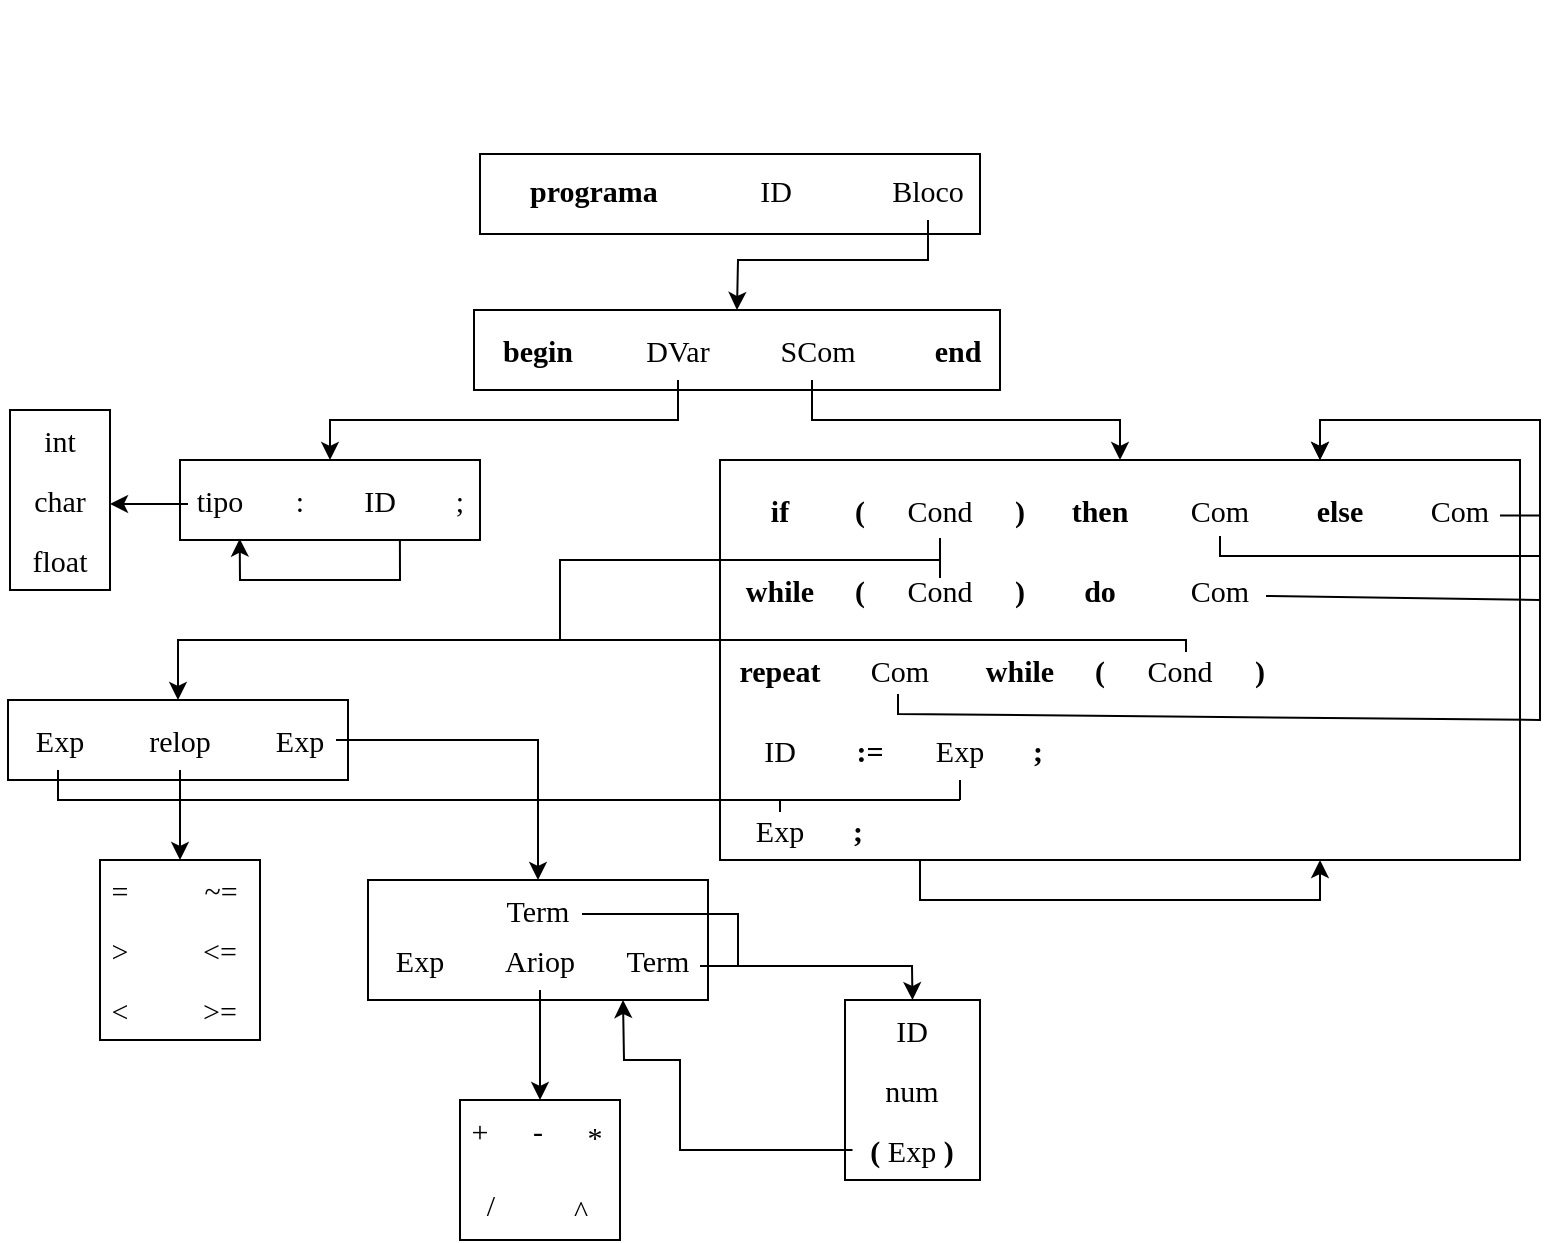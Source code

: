 <mxfile version="19.0.3" type="device"><diagram id="rtO0t-XG11meOY7P59yK" name="Page-1"><mxGraphModel dx="1422" dy="762" grid="1" gridSize="10" guides="1" tooltips="1" connect="1" arrows="1" fold="1" page="1" pageScale="1" pageWidth="827" pageHeight="1169" math="0" shadow="0"><root><mxCell id="0"/><mxCell id="1" parent="0"/><mxCell id="SepB4QOr0pEN_iSND3_s-120" value="" style="rounded=0;whiteSpace=wrap;html=1;fontFamily=Verdana;fontSize=15;" parent="1" vertex="1"><mxGeometry x="280" y="87" width="250" height="40" as="geometry"/></mxCell><mxCell id="SepB4QOr0pEN_iSND3_s-97" value="" style="rounded=0;whiteSpace=wrap;html=1;fontFamily=Verdana;fontSize=15;" parent="1" vertex="1"><mxGeometry x="270" y="560" width="80" height="70" as="geometry"/></mxCell><mxCell id="SepB4QOr0pEN_iSND3_s-91" value="" style="rounded=0;whiteSpace=wrap;html=1;fontFamily=Verdana;fontSize=15;" parent="1" vertex="1"><mxGeometry x="90" y="440" width="80" height="90" as="geometry"/></mxCell><mxCell id="SepB4QOr0pEN_iSND3_s-86" value="" style="rounded=0;whiteSpace=wrap;html=1;fontFamily=Verdana;fontSize=15;" parent="1" vertex="1"><mxGeometry x="44" y="360" width="170" height="40" as="geometry"/></mxCell><mxCell id="SepB4QOr0pEN_iSND3_s-72" value="" style="rounded=0;whiteSpace=wrap;html=1;fontFamily=Verdana;fontSize=15;" parent="1" vertex="1"><mxGeometry x="400" y="240" width="400" height="200" as="geometry"/></mxCell><mxCell id="SepB4QOr0pEN_iSND3_s-59" value="" style="rounded=0;whiteSpace=wrap;html=1;fontFamily=Verdana;fontSize=15;" parent="1" vertex="1"><mxGeometry x="45" y="215" width="50" height="90" as="geometry"/></mxCell><mxCell id="SepB4QOr0pEN_iSND3_s-53" value="" style="rounded=0;whiteSpace=wrap;html=1;fontFamily=Verdana;fontSize=15;" parent="1" vertex="1"><mxGeometry x="130" y="240" width="150" height="40" as="geometry"/></mxCell><mxCell id="SepB4QOr0pEN_iSND3_s-51" value="" style="rounded=0;whiteSpace=wrap;html=1;fontFamily=Verdana;fontSize=15;" parent="1" vertex="1"><mxGeometry x="277" y="165" width="263" height="40" as="geometry"/></mxCell><mxCell id="SepB4QOr0pEN_iSND3_s-1" value="&lt;font style=&quot;font-size: 15px;&quot;&gt;&lt;b style=&quot;font-size: 15px;&quot;&gt;programa&lt;/b&gt;&lt;/font&gt;" style="text;html=1;strokeColor=none;fillColor=none;align=center;verticalAlign=middle;whiteSpace=wrap;rounded=0;fontSize=15;fontFamily=Verdana;" parent="1" vertex="1"><mxGeometry x="294" y="90" width="86" height="30" as="geometry"/></mxCell><mxCell id="SepB4QOr0pEN_iSND3_s-2" value="ID" style="text;html=1;strokeColor=none;fillColor=none;align=center;verticalAlign=middle;whiteSpace=wrap;rounded=0;fontFamily=Verdana;fontSize=15;" parent="1" vertex="1"><mxGeometry x="397.5" y="90" width="60" height="30" as="geometry"/></mxCell><mxCell id="SepB4QOr0pEN_iSND3_s-3" value="Bloco" style="text;html=1;strokeColor=none;fillColor=none;align=center;verticalAlign=middle;whiteSpace=wrap;rounded=0;fontFamily=Verdana;fontSize=15;" parent="1" vertex="1"><mxGeometry x="474" y="90" width="60" height="30" as="geometry"/></mxCell><mxCell id="SepB4QOr0pEN_iSND3_s-4" value="&lt;b style=&quot;font-size: 15px;&quot;&gt;begin&lt;/b&gt;" style="text;html=1;strokeColor=none;fillColor=none;align=center;verticalAlign=middle;whiteSpace=wrap;rounded=0;fontFamily=Verdana;fontSize=15;" parent="1" vertex="1"><mxGeometry x="279" y="170" width="60" height="30" as="geometry"/></mxCell><mxCell id="SepB4QOr0pEN_iSND3_s-5" value="DVar" style="text;html=1;strokeColor=none;fillColor=none;align=center;verticalAlign=middle;whiteSpace=wrap;rounded=0;fontFamily=Verdana;fontSize=15;" parent="1" vertex="1"><mxGeometry x="349" y="170" width="60" height="30" as="geometry"/></mxCell><mxCell id="SepB4QOr0pEN_iSND3_s-6" value="SCom" style="text;html=1;strokeColor=none;fillColor=none;align=center;verticalAlign=middle;whiteSpace=wrap;rounded=0;fontFamily=Verdana;fontSize=15;" parent="1" vertex="1"><mxGeometry x="419" y="170" width="60" height="30" as="geometry"/></mxCell><mxCell id="SepB4QOr0pEN_iSND3_s-7" value="end" style="text;html=1;strokeColor=none;fillColor=none;align=center;verticalAlign=middle;whiteSpace=wrap;rounded=0;fontFamily=Verdana;fontSize=15;fontStyle=1" parent="1" vertex="1"><mxGeometry x="489" y="170" width="60" height="30" as="geometry"/></mxCell><mxCell id="SepB4QOr0pEN_iSND3_s-8" value="tipo" style="text;html=1;strokeColor=none;fillColor=none;align=center;verticalAlign=middle;whiteSpace=wrap;rounded=0;fontFamily=Verdana;fontSize=15;" parent="1" vertex="1"><mxGeometry x="120" y="245" width="60" height="30" as="geometry"/></mxCell><mxCell id="SepB4QOr0pEN_iSND3_s-9" value=":" style="text;html=1;strokeColor=none;fillColor=none;align=center;verticalAlign=middle;whiteSpace=wrap;rounded=0;fontFamily=Verdana;fontSize=15;" parent="1" vertex="1"><mxGeometry x="180" y="245" width="20" height="30" as="geometry"/></mxCell><mxCell id="SepB4QOr0pEN_iSND3_s-10" value="ID" style="text;html=1;strokeColor=none;fillColor=none;align=center;verticalAlign=middle;whiteSpace=wrap;rounded=0;fontFamily=Verdana;fontSize=15;" parent="1" vertex="1"><mxGeometry x="200" y="245" width="60" height="30" as="geometry"/></mxCell><mxCell id="SepB4QOr0pEN_iSND3_s-11" value=";" style="text;html=1;strokeColor=none;fillColor=none;align=center;verticalAlign=middle;whiteSpace=wrap;rounded=0;fontFamily=Verdana;fontSize=15;" parent="1" vertex="1"><mxGeometry x="260" y="245" width="20" height="30" as="geometry"/></mxCell><mxCell id="SepB4QOr0pEN_iSND3_s-12" value="&lt;b&gt;if&lt;/b&gt;" style="text;html=1;strokeColor=none;fillColor=none;align=center;verticalAlign=middle;whiteSpace=wrap;rounded=0;fontFamily=Verdana;fontSize=15;" parent="1" vertex="1"><mxGeometry x="400" y="250" width="60" height="30" as="geometry"/></mxCell><mxCell id="SepB4QOr0pEN_iSND3_s-13" value="&lt;b&gt;(&lt;/b&gt;" style="text;html=1;strokeColor=none;fillColor=none;align=center;verticalAlign=middle;whiteSpace=wrap;rounded=0;fontFamily=Verdana;fontSize=15;" parent="1" vertex="1"><mxGeometry x="460" y="250" width="20" height="30" as="geometry"/></mxCell><mxCell id="SepB4QOr0pEN_iSND3_s-14" value="Cond" style="text;html=1;strokeColor=none;fillColor=none;align=center;verticalAlign=middle;whiteSpace=wrap;rounded=0;fontFamily=Verdana;fontSize=15;" parent="1" vertex="1"><mxGeometry x="480" y="250" width="60" height="30" as="geometry"/></mxCell><mxCell id="SepB4QOr0pEN_iSND3_s-15" value="&lt;b&gt;)&lt;/b&gt;" style="text;html=1;strokeColor=none;fillColor=none;align=center;verticalAlign=middle;whiteSpace=wrap;rounded=0;fontFamily=Verdana;fontSize=15;" parent="1" vertex="1"><mxGeometry x="540" y="250" width="20" height="30" as="geometry"/></mxCell><mxCell id="SepB4QOr0pEN_iSND3_s-16" value="&lt;b&gt;then&lt;/b&gt;" style="text;html=1;strokeColor=none;fillColor=none;align=center;verticalAlign=middle;whiteSpace=wrap;rounded=0;fontFamily=Verdana;fontSize=15;" parent="1" vertex="1"><mxGeometry x="560" y="250" width="60" height="30" as="geometry"/></mxCell><mxCell id="SepB4QOr0pEN_iSND3_s-17" value="&lt;b&gt;else&lt;/b&gt;" style="text;html=1;strokeColor=none;fillColor=none;align=center;verticalAlign=middle;whiteSpace=wrap;rounded=0;fontFamily=Verdana;fontSize=15;" parent="1" vertex="1"><mxGeometry x="680" y="250" width="60" height="30" as="geometry"/></mxCell><mxCell id="SepB4QOr0pEN_iSND3_s-18" value="Com" style="text;html=1;strokeColor=none;fillColor=none;align=center;verticalAlign=middle;whiteSpace=wrap;rounded=0;fontFamily=Verdana;fontSize=15;" parent="1" vertex="1"><mxGeometry x="620" y="250" width="60" height="30" as="geometry"/></mxCell><mxCell id="SepB4QOr0pEN_iSND3_s-19" value="Com" style="text;html=1;strokeColor=none;fillColor=none;align=center;verticalAlign=middle;whiteSpace=wrap;rounded=0;fontFamily=Verdana;fontSize=15;" parent="1" vertex="1"><mxGeometry x="740" y="250" width="60" height="30" as="geometry"/></mxCell><mxCell id="SepB4QOr0pEN_iSND3_s-20" value="&lt;b&gt;while&lt;/b&gt;" style="text;html=1;strokeColor=none;fillColor=none;align=center;verticalAlign=middle;whiteSpace=wrap;rounded=0;fontFamily=Verdana;fontSize=15;" parent="1" vertex="1"><mxGeometry x="400" y="290" width="60" height="30" as="geometry"/></mxCell><mxCell id="SepB4QOr0pEN_iSND3_s-24" value="&lt;b&gt;do&lt;/b&gt;" style="text;html=1;strokeColor=none;fillColor=none;align=center;verticalAlign=middle;whiteSpace=wrap;rounded=0;fontFamily=Verdana;fontSize=15;" parent="1" vertex="1"><mxGeometry x="560" y="290" width="60" height="30" as="geometry"/></mxCell><mxCell id="SepB4QOr0pEN_iSND3_s-25" value="Com" style="text;html=1;strokeColor=none;fillColor=none;align=center;verticalAlign=middle;whiteSpace=wrap;rounded=0;fontFamily=Verdana;fontSize=15;" parent="1" vertex="1"><mxGeometry x="620" y="290" width="60" height="30" as="geometry"/></mxCell><mxCell id="SepB4QOr0pEN_iSND3_s-26" value="&lt;b&gt;while&lt;/b&gt;" style="text;html=1;strokeColor=none;fillColor=none;align=center;verticalAlign=middle;whiteSpace=wrap;rounded=0;fontFamily=Verdana;fontSize=15;" parent="1" vertex="1"><mxGeometry x="520" y="330" width="60" height="30" as="geometry"/></mxCell><mxCell id="SepB4QOr0pEN_iSND3_s-30" value="&lt;b&gt;repeat&lt;/b&gt;" style="text;html=1;strokeColor=none;fillColor=none;align=center;verticalAlign=middle;whiteSpace=wrap;rounded=0;fontFamily=Verdana;fontSize=15;" parent="1" vertex="1"><mxGeometry x="400" y="330" width="60" height="30" as="geometry"/></mxCell><mxCell id="SepB4QOr0pEN_iSND3_s-31" value="Com" style="text;html=1;strokeColor=none;fillColor=none;align=center;verticalAlign=middle;whiteSpace=wrap;rounded=0;fontFamily=Verdana;fontSize=15;" parent="1" vertex="1"><mxGeometry x="460" y="330" width="60" height="30" as="geometry"/></mxCell><mxCell id="SepB4QOr0pEN_iSND3_s-32" value="ID" style="text;html=1;strokeColor=none;fillColor=none;align=center;verticalAlign=middle;whiteSpace=wrap;rounded=0;fontFamily=Verdana;fontSize=15;" parent="1" vertex="1"><mxGeometry x="400" y="370" width="60" height="30" as="geometry"/></mxCell><mxCell id="SepB4QOr0pEN_iSND3_s-33" value="&lt;b&gt;:=&lt;/b&gt;" style="text;html=1;strokeColor=none;fillColor=none;align=center;verticalAlign=middle;whiteSpace=wrap;rounded=0;fontFamily=Verdana;fontSize=15;" parent="1" vertex="1"><mxGeometry x="460" y="370" width="30" height="30" as="geometry"/></mxCell><mxCell id="SepB4QOr0pEN_iSND3_s-34" value="Exp" style="text;html=1;strokeColor=none;fillColor=none;align=center;verticalAlign=middle;whiteSpace=wrap;rounded=0;fontFamily=Verdana;fontSize=15;" parent="1" vertex="1"><mxGeometry x="490" y="370" width="60" height="30" as="geometry"/></mxCell><mxCell id="SepB4QOr0pEN_iSND3_s-35" value="&lt;b&gt;;&lt;/b&gt;" style="text;html=1;strokeColor=none;fillColor=none;align=center;verticalAlign=middle;whiteSpace=wrap;rounded=0;fontFamily=Verdana;fontSize=15;" parent="1" vertex="1"><mxGeometry x="549" y="370" width="20" height="30" as="geometry"/></mxCell><mxCell id="SepB4QOr0pEN_iSND3_s-37" value="=" style="text;html=1;strokeColor=none;fillColor=none;align=center;verticalAlign=middle;whiteSpace=wrap;rounded=0;fontFamily=Verdana;fontSize=15;" parent="1" vertex="1"><mxGeometry x="90" y="440" width="20" height="30" as="geometry"/></mxCell><mxCell id="SepB4QOr0pEN_iSND3_s-38" value="~=" style="text;html=1;strokeColor=none;fillColor=none;align=center;verticalAlign=middle;whiteSpace=wrap;rounded=0;fontFamily=Verdana;fontSize=15;" parent="1" vertex="1"><mxGeometry x="135" y="440" width="31" height="30" as="geometry"/></mxCell><mxCell id="SepB4QOr0pEN_iSND3_s-39" value="&amp;lt;" style="text;html=1;strokeColor=none;fillColor=none;align=center;verticalAlign=middle;whiteSpace=wrap;rounded=0;fontFamily=Verdana;fontSize=15;" parent="1" vertex="1"><mxGeometry x="90" y="500" width="20" height="30" as="geometry"/></mxCell><mxCell id="SepB4QOr0pEN_iSND3_s-40" value="&amp;gt;" style="text;html=1;strokeColor=none;fillColor=none;align=center;verticalAlign=middle;whiteSpace=wrap;rounded=0;fontFamily=Verdana;fontSize=15;" parent="1" vertex="1"><mxGeometry x="90" y="470" width="20" height="30" as="geometry"/></mxCell><mxCell id="SepB4QOr0pEN_iSND3_s-41" value="&amp;lt;=" style="text;html=1;strokeColor=none;fillColor=none;align=center;verticalAlign=middle;whiteSpace=wrap;rounded=0;fontFamily=Verdana;fontSize=15;" parent="1" vertex="1"><mxGeometry x="135" y="470" width="30" height="30" as="geometry"/></mxCell><mxCell id="SepB4QOr0pEN_iSND3_s-42" value="&amp;gt;=" style="text;html=1;strokeColor=none;fillColor=none;align=center;verticalAlign=middle;whiteSpace=wrap;rounded=0;fontFamily=Verdana;fontSize=15;" parent="1" vertex="1"><mxGeometry x="135" y="500" width="30" height="30" as="geometry"/></mxCell><mxCell id="SepB4QOr0pEN_iSND3_s-44" value="+" style="text;html=1;strokeColor=none;fillColor=none;align=center;verticalAlign=middle;whiteSpace=wrap;rounded=0;fontFamily=Verdana;fontSize=15;" parent="1" vertex="1"><mxGeometry x="270" y="560" width="20" height="30" as="geometry"/></mxCell><mxCell id="SepB4QOr0pEN_iSND3_s-45" value="-" style="text;html=1;strokeColor=none;fillColor=none;align=center;verticalAlign=middle;whiteSpace=wrap;rounded=0;fontFamily=Verdana;fontSize=15;" parent="1" vertex="1"><mxGeometry x="300" y="560" width="17.5" height="30" as="geometry"/></mxCell><mxCell id="SepB4QOr0pEN_iSND3_s-46" value="*" style="text;html=1;strokeColor=none;fillColor=none;align=center;verticalAlign=middle;whiteSpace=wrap;rounded=0;fontFamily=Verdana;fontSize=15;" parent="1" vertex="1"><mxGeometry x="329.5" y="563" width="15" height="30" as="geometry"/></mxCell><mxCell id="SepB4QOr0pEN_iSND3_s-47" value="/" style="text;html=1;strokeColor=none;fillColor=none;align=center;verticalAlign=middle;whiteSpace=wrap;rounded=0;fontFamily=Verdana;fontSize=15;" parent="1" vertex="1"><mxGeometry x="269.5" y="597" width="30.5" height="30" as="geometry"/></mxCell><mxCell id="SepB4QOr0pEN_iSND3_s-48" value="^" style="text;html=1;strokeColor=none;fillColor=none;align=center;verticalAlign=middle;whiteSpace=wrap;rounded=0;fontFamily=Verdana;fontSize=15;" parent="1" vertex="1"><mxGeometry x="317.5" y="600" width="25" height="30" as="geometry"/></mxCell><mxCell id="SepB4QOr0pEN_iSND3_s-50" value="" style="endArrow=classic;html=1;rounded=0;fontFamily=Verdana;fontSize=15;exitX=0.5;exitY=1;exitDx=0;exitDy=0;entryX=0.5;entryY=0;entryDx=0;entryDy=0;" parent="1" source="SepB4QOr0pEN_iSND3_s-3" target="SepB4QOr0pEN_iSND3_s-51" edge="1"><mxGeometry width="50" height="50" relative="1" as="geometry"><mxPoint x="450" y="190" as="sourcePoint"/><mxPoint x="430" y="150" as="targetPoint"/><Array as="points"><mxPoint x="504" y="140"/><mxPoint x="409" y="140"/></Array></mxGeometry></mxCell><mxCell id="SepB4QOr0pEN_iSND3_s-54" value="" style="endArrow=classic;html=1;rounded=0;fontFamily=Verdana;fontSize=15;exitX=0.5;exitY=1;exitDx=0;exitDy=0;entryX=0.5;entryY=0;entryDx=0;entryDy=0;" parent="1" source="SepB4QOr0pEN_iSND3_s-5" target="SepB4QOr0pEN_iSND3_s-53" edge="1"><mxGeometry width="50" height="50" relative="1" as="geometry"><mxPoint x="330" y="300" as="sourcePoint"/><mxPoint x="380" y="250" as="targetPoint"/><Array as="points"><mxPoint x="379" y="220"/><mxPoint x="205" y="220"/></Array></mxGeometry></mxCell><mxCell id="SepB4QOr0pEN_iSND3_s-55" value="" style="endArrow=classic;html=1;rounded=0;fontFamily=Verdana;fontSize=15;exitX=0.733;exitY=0.993;exitDx=0;exitDy=0;entryX=0.199;entryY=0.984;entryDx=0;entryDy=0;exitPerimeter=0;entryPerimeter=0;" parent="1" source="SepB4QOr0pEN_iSND3_s-53" target="SepB4QOr0pEN_iSND3_s-53" edge="1"><mxGeometry width="50" height="50" relative="1" as="geometry"><mxPoint x="330" y="300" as="sourcePoint"/><mxPoint x="380" y="250" as="targetPoint"/><Array as="points"><mxPoint x="240" y="300"/><mxPoint x="160" y="300"/></Array></mxGeometry></mxCell><mxCell id="SepB4QOr0pEN_iSND3_s-56" value="int" style="text;html=1;strokeColor=none;fillColor=none;align=center;verticalAlign=middle;whiteSpace=wrap;rounded=0;fontFamily=Verdana;fontSize=15;" parent="1" vertex="1"><mxGeometry x="40" y="215" width="60" height="30" as="geometry"/></mxCell><mxCell id="SepB4QOr0pEN_iSND3_s-57" value="char" style="text;html=1;strokeColor=none;fillColor=none;align=center;verticalAlign=middle;whiteSpace=wrap;rounded=0;fontFamily=Verdana;fontSize=15;" parent="1" vertex="1"><mxGeometry x="40" y="245" width="60" height="30" as="geometry"/></mxCell><mxCell id="SepB4QOr0pEN_iSND3_s-58" value="float" style="text;html=1;strokeColor=none;fillColor=none;align=center;verticalAlign=middle;whiteSpace=wrap;rounded=0;fontFamily=Verdana;fontSize=15;" parent="1" vertex="1"><mxGeometry x="40" y="275" width="60" height="30" as="geometry"/></mxCell><mxCell id="SepB4QOr0pEN_iSND3_s-60" value="" style="endArrow=classic;html=1;rounded=0;fontFamily=Verdana;fontSize=15;entryX=1;entryY=0.5;entryDx=0;entryDy=0;" parent="1" edge="1"><mxGeometry width="50" height="50" relative="1" as="geometry"><mxPoint x="134" y="262" as="sourcePoint"/><mxPoint x="95" y="262" as="targetPoint"/></mxGeometry></mxCell><mxCell id="SepB4QOr0pEN_iSND3_s-65" value="Exp" style="text;html=1;strokeColor=none;fillColor=none;align=center;verticalAlign=middle;whiteSpace=wrap;rounded=0;fontFamily=Verdana;fontSize=15;" parent="1" vertex="1"><mxGeometry x="400" y="410" width="60" height="30" as="geometry"/></mxCell><mxCell id="SepB4QOr0pEN_iSND3_s-66" value="&lt;b&gt;(&lt;/b&gt;" style="text;html=1;strokeColor=none;fillColor=none;align=center;verticalAlign=middle;whiteSpace=wrap;rounded=0;fontFamily=Verdana;fontSize=15;" parent="1" vertex="1"><mxGeometry x="460" y="290" width="20" height="30" as="geometry"/></mxCell><mxCell id="SepB4QOr0pEN_iSND3_s-67" value="Cond" style="text;html=1;strokeColor=none;fillColor=none;align=center;verticalAlign=middle;whiteSpace=wrap;rounded=0;fontFamily=Verdana;fontSize=15;" parent="1" vertex="1"><mxGeometry x="480" y="290" width="60" height="30" as="geometry"/></mxCell><mxCell id="SepB4QOr0pEN_iSND3_s-68" value="&lt;b&gt;)&lt;/b&gt;" style="text;html=1;strokeColor=none;fillColor=none;align=center;verticalAlign=middle;whiteSpace=wrap;rounded=0;fontFamily=Verdana;fontSize=15;" parent="1" vertex="1"><mxGeometry x="540" y="290" width="20" height="30" as="geometry"/></mxCell><mxCell id="SepB4QOr0pEN_iSND3_s-69" value="&lt;b&gt;(&lt;/b&gt;" style="text;html=1;strokeColor=none;fillColor=none;align=center;verticalAlign=middle;whiteSpace=wrap;rounded=0;fontFamily=Verdana;fontSize=15;" parent="1" vertex="1"><mxGeometry x="580" y="330" width="20" height="30" as="geometry"/></mxCell><mxCell id="SepB4QOr0pEN_iSND3_s-70" value="Cond" style="text;html=1;strokeColor=none;fillColor=none;align=center;verticalAlign=middle;whiteSpace=wrap;rounded=0;fontFamily=Verdana;fontSize=15;" parent="1" vertex="1"><mxGeometry x="600" y="330" width="60" height="30" as="geometry"/></mxCell><mxCell id="SepB4QOr0pEN_iSND3_s-71" value="&lt;b&gt;)&lt;/b&gt;" style="text;html=1;strokeColor=none;fillColor=none;align=center;verticalAlign=middle;whiteSpace=wrap;rounded=0;fontFamily=Verdana;fontSize=15;" parent="1" vertex="1"><mxGeometry x="660" y="330" width="20" height="30" as="geometry"/></mxCell><mxCell id="SepB4QOr0pEN_iSND3_s-73" value="" style="endArrow=classic;html=1;rounded=0;fontFamily=Verdana;fontSize=15;exitX=0.5;exitY=1;exitDx=0;exitDy=0;entryX=0.5;entryY=0;entryDx=0;entryDy=0;" parent="1" target="SepB4QOr0pEN_iSND3_s-72" edge="1"><mxGeometry width="50" height="50" relative="1" as="geometry"><mxPoint x="446" y="200" as="sourcePoint"/><mxPoint x="620" y="240" as="targetPoint"/><Array as="points"><mxPoint x="446" y="220"/><mxPoint x="600" y="220"/></Array></mxGeometry></mxCell><mxCell id="SepB4QOr0pEN_iSND3_s-74" value="" style="endArrow=classic;html=1;rounded=0;fontFamily=Verdana;fontSize=15;jumpSize=0;entryX=0.75;entryY=0;entryDx=0;entryDy=0;" parent="1" target="SepB4QOr0pEN_iSND3_s-72" edge="1"><mxGeometry width="50" height="50" relative="1" as="geometry"><mxPoint x="700" y="220" as="sourcePoint"/><mxPoint x="690" y="210" as="targetPoint"/></mxGeometry></mxCell><mxCell id="SepB4QOr0pEN_iSND3_s-75" value="" style="endArrow=classic;html=1;rounded=0;fontFamily=Verdana;fontSize=15;jumpSize=0;exitX=1;exitY=0.5;exitDx=0;exitDy=0;entryX=0.75;entryY=0;entryDx=0;entryDy=0;" parent="1" target="SepB4QOr0pEN_iSND3_s-72" edge="1"><mxGeometry width="50" height="50" relative="1" as="geometry"><mxPoint x="673" y="308" as="sourcePoint"/><mxPoint x="693" y="243" as="targetPoint"/><Array as="points"><mxPoint x="810" y="310"/><mxPoint x="810" y="220"/><mxPoint x="700" y="220"/></Array></mxGeometry></mxCell><mxCell id="SepB4QOr0pEN_iSND3_s-77" value="" style="endArrow=none;html=1;rounded=0;fontFamily=Verdana;fontSize=15;jumpSize=0;" parent="1" edge="1"><mxGeometry width="50" height="50" relative="1" as="geometry"><mxPoint x="790" y="267.76" as="sourcePoint"/><mxPoint x="810" y="267.76" as="targetPoint"/></mxGeometry></mxCell><mxCell id="SepB4QOr0pEN_iSND3_s-78" value="" style="endArrow=none;html=1;rounded=0;fontFamily=Verdana;fontSize=15;jumpSize=0;exitX=0.5;exitY=1;exitDx=0;exitDy=0;" parent="1" edge="1"><mxGeometry width="50" height="50" relative="1" as="geometry"><mxPoint x="650" y="278" as="sourcePoint"/><mxPoint x="810" y="288" as="targetPoint"/><Array as="points"><mxPoint x="650" y="288"/></Array></mxGeometry></mxCell><mxCell id="SepB4QOr0pEN_iSND3_s-79" value="" style="endArrow=none;html=1;rounded=0;fontFamily=Verdana;fontSize=15;jumpSize=0;exitX=0.5;exitY=1;exitDx=0;exitDy=0;" parent="1" edge="1"><mxGeometry width="50" height="50" relative="1" as="geometry"><mxPoint x="489" y="357" as="sourcePoint"/><mxPoint x="810" y="310" as="targetPoint"/><Array as="points"><mxPoint x="489" y="367"/><mxPoint x="810" y="370"/></Array></mxGeometry></mxCell><mxCell id="SepB4QOr0pEN_iSND3_s-80" value="" style="endArrow=classic;html=1;rounded=0;fontFamily=Verdana;fontSize=15;jumpSize=0;exitX=0.25;exitY=1;exitDx=0;exitDy=0;entryX=0.75;entryY=1;entryDx=0;entryDy=0;" parent="1" source="SepB4QOr0pEN_iSND3_s-72" target="SepB4QOr0pEN_iSND3_s-72" edge="1"><mxGeometry width="50" height="50" relative="1" as="geometry"><mxPoint x="530" y="340" as="sourcePoint"/><mxPoint x="550" y="490" as="targetPoint"/><Array as="points"><mxPoint x="500" y="460"/><mxPoint x="700" y="460"/></Array></mxGeometry></mxCell><mxCell id="SepB4QOr0pEN_iSND3_s-81" value="Exp" style="text;html=1;strokeColor=none;fillColor=none;align=center;verticalAlign=middle;whiteSpace=wrap;rounded=0;fontFamily=Verdana;fontSize=15;" parent="1" vertex="1"><mxGeometry x="40" y="365" width="60" height="30" as="geometry"/></mxCell><mxCell id="SepB4QOr0pEN_iSND3_s-82" value="Exp" style="text;html=1;strokeColor=none;fillColor=none;align=center;verticalAlign=middle;whiteSpace=wrap;rounded=0;fontFamily=Verdana;fontSize=15;" parent="1" vertex="1"><mxGeometry x="160" y="365" width="60" height="30" as="geometry"/></mxCell><mxCell id="SepB4QOr0pEN_iSND3_s-83" value="relop" style="text;html=1;strokeColor=none;fillColor=none;align=center;verticalAlign=middle;whiteSpace=wrap;rounded=0;fontFamily=Verdana;fontSize=15;fontStyle=0" parent="1" vertex="1"><mxGeometry x="100" y="365" width="60" height="30" as="geometry"/></mxCell><mxCell id="SepB4QOr0pEN_iSND3_s-85" value="&lt;b&gt;;&lt;/b&gt;" style="text;html=1;strokeColor=none;fillColor=none;align=center;verticalAlign=middle;whiteSpace=wrap;rounded=0;fontFamily=Verdana;fontSize=15;" parent="1" vertex="1"><mxGeometry x="459" y="410" width="20" height="30" as="geometry"/></mxCell><mxCell id="SepB4QOr0pEN_iSND3_s-87" value="" style="endArrow=classic;html=1;rounded=0;fontFamily=Verdana;fontSize=15;jumpSize=0;entryX=0.5;entryY=0;entryDx=0;entryDy=0;" parent="1" target="SepB4QOr0pEN_iSND3_s-86" edge="1"><mxGeometry width="50" height="50" relative="1" as="geometry"><mxPoint x="510" y="290" as="sourcePoint"/><mxPoint x="530" y="420" as="targetPoint"/><Array as="points"><mxPoint x="510" y="290"/><mxPoint x="320" y="290"/><mxPoint x="320" y="330"/><mxPoint x="129" y="330"/></Array></mxGeometry></mxCell><mxCell id="SepB4QOr0pEN_iSND3_s-88" value="" style="endArrow=none;html=1;rounded=0;fontFamily=Verdana;fontSize=15;jumpSize=0;" parent="1" edge="1"><mxGeometry width="50" height="50" relative="1" as="geometry"><mxPoint x="510" y="299" as="sourcePoint"/><mxPoint x="510" y="279" as="targetPoint"/></mxGeometry></mxCell><mxCell id="SepB4QOr0pEN_iSND3_s-89" value="" style="endArrow=none;html=1;rounded=0;fontFamily=Verdana;fontSize=15;jumpSize=0;" parent="1" edge="1"><mxGeometry width="50" height="50" relative="1" as="geometry"><mxPoint x="633" y="336" as="sourcePoint"/><mxPoint x="320" y="330" as="targetPoint"/><Array as="points"><mxPoint x="633" y="330"/></Array></mxGeometry></mxCell><mxCell id="SepB4QOr0pEN_iSND3_s-92" value="" style="endArrow=classic;html=1;rounded=0;fontFamily=Verdana;fontSize=15;jumpSize=0;exitX=0.5;exitY=1;exitDx=0;exitDy=0;entryX=0.5;entryY=0;entryDx=0;entryDy=0;" parent="1" source="SepB4QOr0pEN_iSND3_s-83" target="SepB4QOr0pEN_iSND3_s-91" edge="1"><mxGeometry width="50" height="50" relative="1" as="geometry"><mxPoint x="250" y="530" as="sourcePoint"/><mxPoint x="300" y="480" as="targetPoint"/></mxGeometry></mxCell><mxCell id="SepB4QOr0pEN_iSND3_s-93" value="" style="rounded=0;whiteSpace=wrap;html=1;fontFamily=Verdana;fontSize=15;" parent="1" vertex="1"><mxGeometry x="224" y="450" width="170" height="60" as="geometry"/></mxCell><mxCell id="SepB4QOr0pEN_iSND3_s-94" value="Exp" style="text;html=1;strokeColor=none;fillColor=none;align=center;verticalAlign=middle;whiteSpace=wrap;rounded=0;fontFamily=Verdana;fontSize=15;" parent="1" vertex="1"><mxGeometry x="220" y="475" width="60" height="30" as="geometry"/></mxCell><mxCell id="SepB4QOr0pEN_iSND3_s-95" value="Term" style="text;html=1;strokeColor=none;fillColor=none;align=center;verticalAlign=middle;whiteSpace=wrap;rounded=0;fontFamily=Verdana;fontSize=15;" parent="1" vertex="1"><mxGeometry x="339" y="475" width="60" height="30" as="geometry"/></mxCell><mxCell id="SepB4QOr0pEN_iSND3_s-96" value="Ariop" style="text;html=1;strokeColor=none;fillColor=none;align=center;verticalAlign=middle;whiteSpace=wrap;rounded=0;fontFamily=Verdana;fontSize=15;fontStyle=0" parent="1" vertex="1"><mxGeometry x="280" y="475" width="60" height="30" as="geometry"/></mxCell><mxCell id="SepB4QOr0pEN_iSND3_s-105" value="" style="endArrow=classic;html=1;rounded=0;fontFamily=Verdana;fontSize=15;jumpSize=0;exitX=0.5;exitY=1;exitDx=0;exitDy=0;entryX=0.5;entryY=0;entryDx=0;entryDy=0;" parent="1" source="SepB4QOr0pEN_iSND3_s-96" target="SepB4QOr0pEN_iSND3_s-97" edge="1"><mxGeometry width="50" height="50" relative="1" as="geometry"><mxPoint x="360" y="610" as="sourcePoint"/><mxPoint x="410" y="560" as="targetPoint"/></mxGeometry></mxCell><mxCell id="SepB4QOr0pEN_iSND3_s-107" value="Term" style="text;html=1;strokeColor=none;fillColor=none;align=center;verticalAlign=middle;whiteSpace=wrap;rounded=0;fontFamily=Verdana;fontSize=15;" parent="1" vertex="1"><mxGeometry x="279" y="450" width="60" height="30" as="geometry"/></mxCell><mxCell id="SepB4QOr0pEN_iSND3_s-108" value="" style="rounded=0;whiteSpace=wrap;html=1;fontFamily=Verdana;fontSize=15;" parent="1" vertex="1"><mxGeometry x="462.5" y="510" width="67.5" height="90" as="geometry"/></mxCell><mxCell id="SepB4QOr0pEN_iSND3_s-109" value="ID" style="text;html=1;strokeColor=none;fillColor=none;align=center;verticalAlign=middle;whiteSpace=wrap;rounded=0;fontFamily=Verdana;fontSize=15;" parent="1" vertex="1"><mxGeometry x="466.25" y="510" width="60" height="30" as="geometry"/></mxCell><mxCell id="SepB4QOr0pEN_iSND3_s-110" value="num" style="text;html=1;strokeColor=none;fillColor=none;align=center;verticalAlign=middle;whiteSpace=wrap;rounded=0;fontFamily=Verdana;fontSize=15;" parent="1" vertex="1"><mxGeometry x="466.25" y="540" width="60" height="30" as="geometry"/></mxCell><mxCell id="SepB4QOr0pEN_iSND3_s-111" value="&lt;b&gt;(&lt;/b&gt; Exp &lt;b&gt;)&lt;/b&gt;" style="text;html=1;strokeColor=none;fillColor=none;align=center;verticalAlign=middle;whiteSpace=wrap;rounded=0;fontFamily=Verdana;fontSize=15;" parent="1" vertex="1"><mxGeometry x="466.25" y="570" width="60" height="30" as="geometry"/></mxCell><mxCell id="SepB4QOr0pEN_iSND3_s-112" value="" style="endArrow=classic;html=1;rounded=0;fontFamily=Verdana;fontSize=15;jumpSize=0;exitX=0;exitY=0.5;exitDx=0;exitDy=0;entryX=0.75;entryY=1;entryDx=0;entryDy=0;" parent="1" source="SepB4QOr0pEN_iSND3_s-111" target="SepB4QOr0pEN_iSND3_s-93" edge="1"><mxGeometry width="50" height="50" relative="1" as="geometry"><mxPoint x="360" y="500" as="sourcePoint"/><mxPoint x="410" y="450" as="targetPoint"/><Array as="points"><mxPoint x="380" y="585"/><mxPoint x="380" y="540"/><mxPoint x="352" y="540"/></Array></mxGeometry></mxCell><mxCell id="SepB4QOr0pEN_iSND3_s-113" value="" style="endArrow=classic;html=1;rounded=0;fontFamily=Verdana;fontSize=15;jumpSize=0;entryX=0.5;entryY=0;entryDx=0;entryDy=0;" parent="1" target="SepB4QOr0pEN_iSND3_s-109" edge="1"><mxGeometry width="50" height="50" relative="1" as="geometry"><mxPoint x="390" y="493" as="sourcePoint"/><mxPoint x="496.25" y="513" as="targetPoint"/><Array as="points"><mxPoint x="496" y="493"/></Array></mxGeometry></mxCell><mxCell id="SepB4QOr0pEN_iSND3_s-114" value="" style="endArrow=none;html=1;rounded=0;fontFamily=Verdana;fontSize=15;jumpSize=0;exitX=1;exitY=0.5;exitDx=0;exitDy=0;" parent="1" edge="1"><mxGeometry width="50" height="50" relative="1" as="geometry"><mxPoint x="331" y="467" as="sourcePoint"/><mxPoint x="409" y="493" as="targetPoint"/><Array as="points"><mxPoint x="409" y="467"/><mxPoint x="409" y="480"/></Array></mxGeometry></mxCell><mxCell id="SepB4QOr0pEN_iSND3_s-115" value="" style="endArrow=classic;html=1;rounded=0;fontFamily=Verdana;fontSize=15;jumpSize=0;entryX=0.5;entryY=0;entryDx=0;entryDy=0;" parent="1" target="SepB4QOr0pEN_iSND3_s-107" edge="1"><mxGeometry width="50" height="50" relative="1" as="geometry"><mxPoint x="208" y="380" as="sourcePoint"/><mxPoint x="360" y="430" as="targetPoint"/><Array as="points"><mxPoint x="309" y="380"/></Array></mxGeometry></mxCell><mxCell id="SepB4QOr0pEN_iSND3_s-116" value="" style="endArrow=none;html=1;rounded=0;fontFamily=Verdana;fontSize=15;jumpSize=0;exitX=0.5;exitY=1;exitDx=0;exitDy=0;" parent="1" edge="1"><mxGeometry width="50" height="50" relative="1" as="geometry"><mxPoint x="69" y="395" as="sourcePoint"/><mxPoint x="309" y="410" as="targetPoint"/><Array as="points"><mxPoint x="69" y="410"/></Array></mxGeometry></mxCell><mxCell id="SepB4QOr0pEN_iSND3_s-117" value="" style="endArrow=none;html=1;rounded=0;fontFamily=Verdana;fontSize=15;jumpSize=0;" parent="1" edge="1"><mxGeometry width="50" height="50" relative="1" as="geometry"><mxPoint x="520" y="410" as="sourcePoint"/><mxPoint x="309" y="410" as="targetPoint"/></mxGeometry></mxCell><mxCell id="SepB4QOr0pEN_iSND3_s-118" value="" style="endArrow=none;html=1;rounded=0;fontFamily=Verdana;fontSize=15;jumpSize=0;entryX=0.5;entryY=1;entryDx=0;entryDy=0;" parent="1" target="SepB4QOr0pEN_iSND3_s-34" edge="1"><mxGeometry width="50" height="50" relative="1" as="geometry"><mxPoint x="520" y="410" as="sourcePoint"/><mxPoint x="460" y="350" as="targetPoint"/></mxGeometry></mxCell><mxCell id="SepB4QOr0pEN_iSND3_s-119" value="" style="endArrow=none;html=1;rounded=0;fontFamily=Verdana;fontSize=15;jumpSize=0;entryX=0.5;entryY=0;entryDx=0;entryDy=0;" parent="1" target="SepB4QOr0pEN_iSND3_s-65" edge="1"><mxGeometry width="50" height="50" relative="1" as="geometry"><mxPoint x="430" y="416" as="sourcePoint"/><mxPoint x="474" y="425" as="targetPoint"/></mxGeometry></mxCell><mxCell id="kNYaSE3V0DB2LULOYSjQ-1" value="" style="rounded=0;whiteSpace=wrap;html=1;strokeWidth=0;strokeColor=none;" parent="1" vertex="1"><mxGeometry x="340" y="10" width="120" height="60" as="geometry"/></mxCell></root></mxGraphModel></diagram></mxfile>
